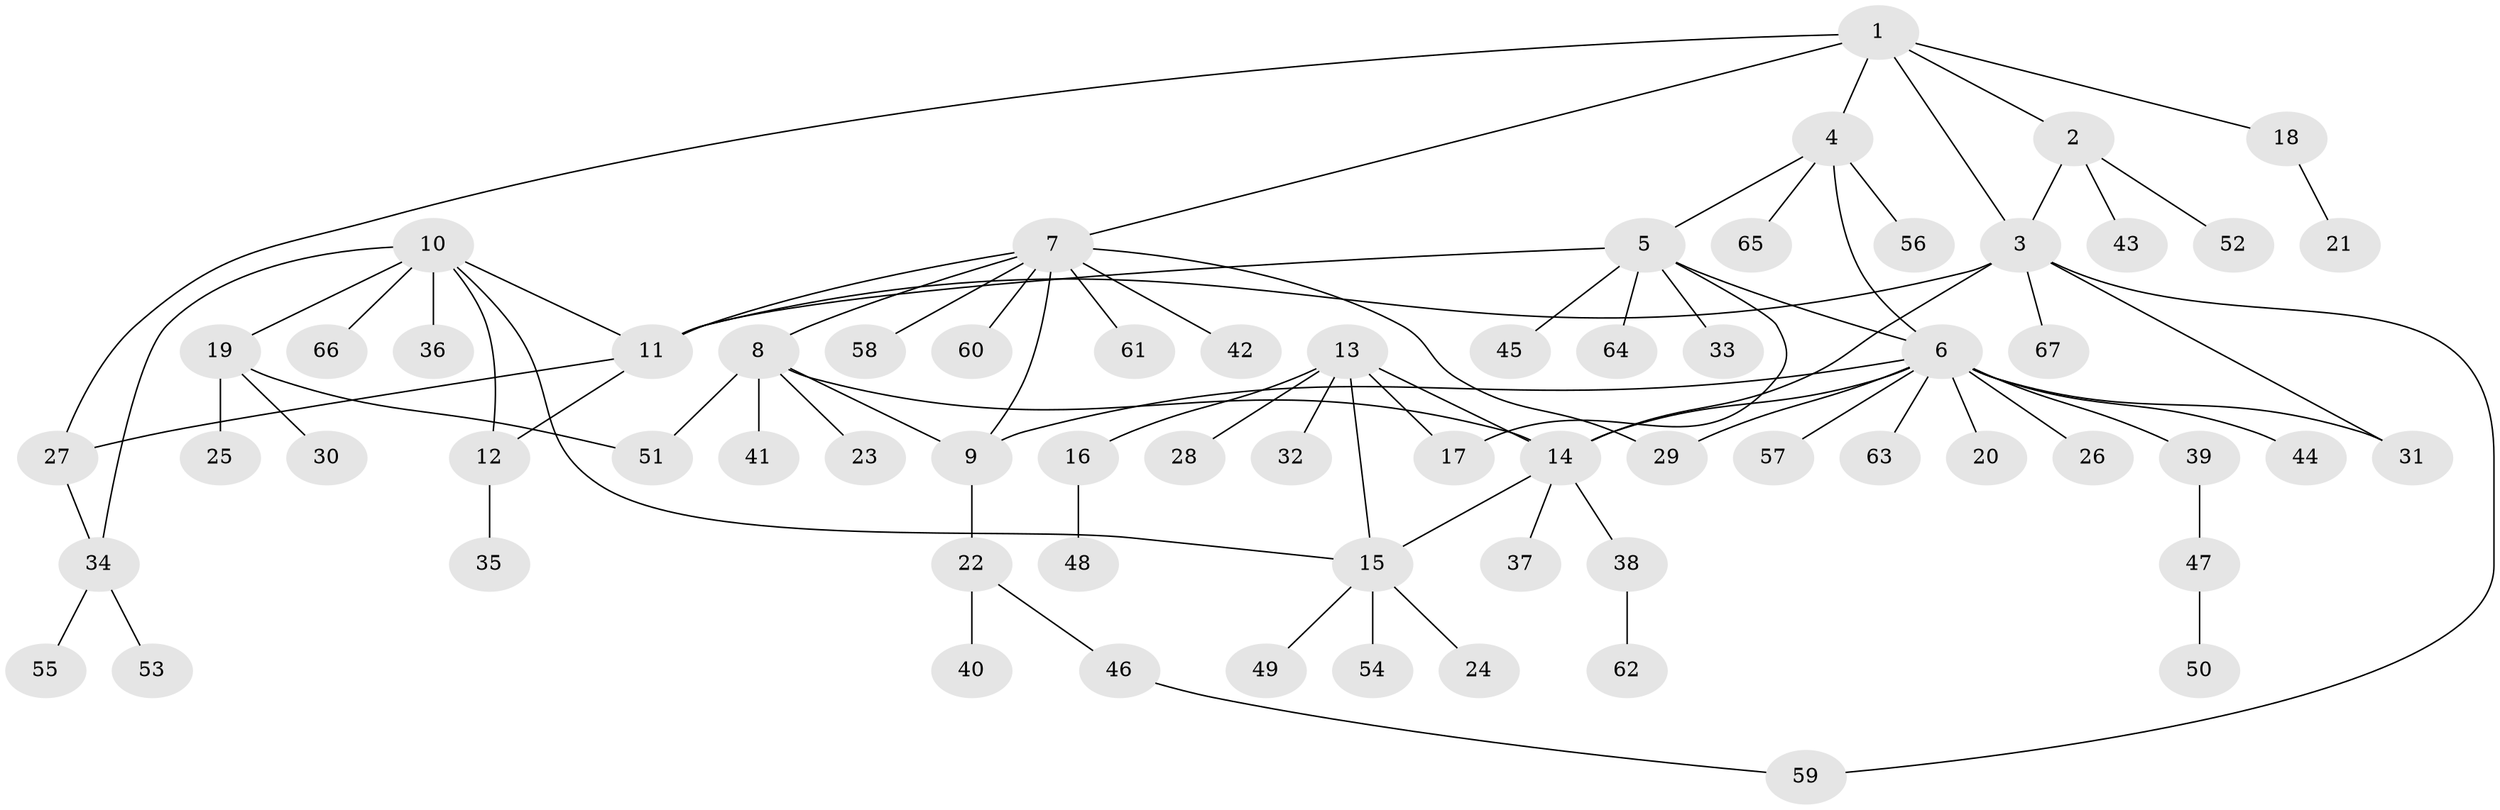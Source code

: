 // coarse degree distribution, {5: 0.075, 3: 0.15, 7: 0.025, 12: 0.025, 10: 0.025, 6: 0.05, 2: 0.15, 1: 0.5}
// Generated by graph-tools (version 1.1) at 2025/19/03/04/25 18:19:29]
// undirected, 67 vertices, 84 edges
graph export_dot {
graph [start="1"]
  node [color=gray90,style=filled];
  1;
  2;
  3;
  4;
  5;
  6;
  7;
  8;
  9;
  10;
  11;
  12;
  13;
  14;
  15;
  16;
  17;
  18;
  19;
  20;
  21;
  22;
  23;
  24;
  25;
  26;
  27;
  28;
  29;
  30;
  31;
  32;
  33;
  34;
  35;
  36;
  37;
  38;
  39;
  40;
  41;
  42;
  43;
  44;
  45;
  46;
  47;
  48;
  49;
  50;
  51;
  52;
  53;
  54;
  55;
  56;
  57;
  58;
  59;
  60;
  61;
  62;
  63;
  64;
  65;
  66;
  67;
  1 -- 2;
  1 -- 3;
  1 -- 4;
  1 -- 7;
  1 -- 18;
  1 -- 27;
  2 -- 3;
  2 -- 43;
  2 -- 52;
  3 -- 11;
  3 -- 14;
  3 -- 31;
  3 -- 59;
  3 -- 67;
  4 -- 5;
  4 -- 6;
  4 -- 56;
  4 -- 65;
  5 -- 6;
  5 -- 11;
  5 -- 17;
  5 -- 33;
  5 -- 45;
  5 -- 64;
  6 -- 9;
  6 -- 14;
  6 -- 20;
  6 -- 26;
  6 -- 29;
  6 -- 31;
  6 -- 39;
  6 -- 44;
  6 -- 57;
  6 -- 63;
  7 -- 8;
  7 -- 9;
  7 -- 11;
  7 -- 29;
  7 -- 42;
  7 -- 58;
  7 -- 60;
  7 -- 61;
  8 -- 9;
  8 -- 14;
  8 -- 23;
  8 -- 41;
  8 -- 51;
  9 -- 22;
  10 -- 11;
  10 -- 12;
  10 -- 15;
  10 -- 19;
  10 -- 34;
  10 -- 36;
  10 -- 66;
  11 -- 12;
  11 -- 27;
  12 -- 35;
  13 -- 14;
  13 -- 15;
  13 -- 16;
  13 -- 17;
  13 -- 28;
  13 -- 32;
  14 -- 15;
  14 -- 37;
  14 -- 38;
  15 -- 24;
  15 -- 49;
  15 -- 54;
  16 -- 48;
  18 -- 21;
  19 -- 25;
  19 -- 30;
  19 -- 51;
  22 -- 40;
  22 -- 46;
  27 -- 34;
  34 -- 53;
  34 -- 55;
  38 -- 62;
  39 -- 47;
  46 -- 59;
  47 -- 50;
}
